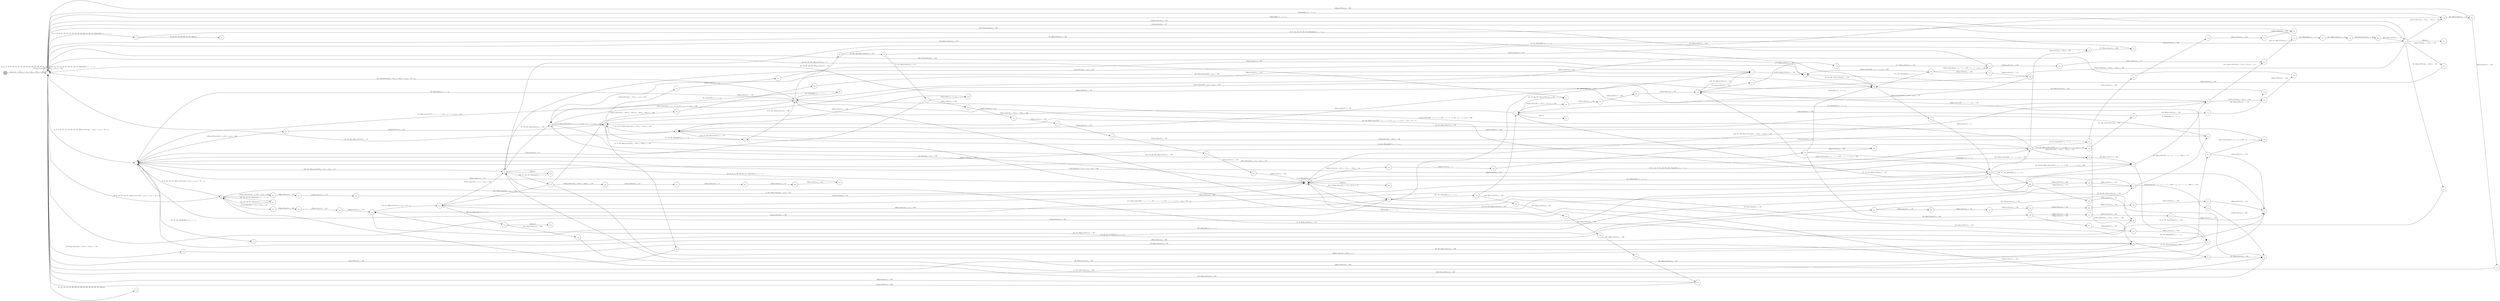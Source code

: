 digraph EFSM{
  graph [rankdir="LR", fontname="Latin Modern Math"];
  node [color="black", fillcolor="white", shape="circle", style="filled", fontname="Latin Modern Math"];
  edge [fontname="Latin Modern Math"];

  s0[fillcolor="gray", label=<s<sub>0</sub>>];
  s1[label=<s<sub>1</sub>>];
  s2[label=<s<sub>2</sub>>];
  s3[label=<s<sub>3</sub>>];
  s4[label=<s<sub>4</sub>>];
  s5[label=<s<sub>5</sub>>];
  s6[label=<s<sub>6</sub>>];
  s7[label=<s<sub>7</sub>>];
  s8[label=<s<sub>8</sub>>];
  s9[label=<s<sub>9</sub>>];
  s11[label=<s<sub>11</sub>>];
  s12[label=<s<sub>12</sub>>];
  s14[label=<s<sub>14</sub>>];
  s15[label=<s<sub>15</sub>>];
  s16[label=<s<sub>16</sub>>];
  s17[label=<s<sub>17</sub>>];
  s18[label=<s<sub>18</sub>>];
  s19[label=<s<sub>19</sub>>];
  s26[label=<s<sub>26</sub>>];
  s27[label=<s<sub>27</sub>>];
  s28[label=<s<sub>28</sub>>];
  s29[label=<s<sub>29</sub>>];
  s32[label=<s<sub>32</sub>>];
  s39[label=<s<sub>39</sub>>];
  s40[label=<s<sub>40</sub>>];
  s42[label=<s<sub>42</sub>>];
  s45[label=<s<sub>45</sub>>];
  s46[label=<s<sub>46</sub>>];
  s47[label=<s<sub>47</sub>>];
  s48[label=<s<sub>48</sub>>];
  s49[label=<s<sub>49</sub>>];
  s51[label=<s<sub>51</sub>>];
  s53[label=<s<sub>53</sub>>];
  s56[label=<s<sub>56</sub>>];
  s60[label=<s<sub>60</sub>>];
  s61[label=<s<sub>61</sub>>];
  s64[label=<s<sub>64</sub>>];
  s66[label=<s<sub>66</sub>>];
  s69[label=<s<sub>69</sub>>];
  s70[label=<s<sub>70</sub>>];
  s71[label=<s<sub>71</sub>>];
  s73[label=<s<sub>73</sub>>];
  s74[label=<s<sub>74</sub>>];
  s75[label=<s<sub>75</sub>>];
  s95[label=<s<sub>95</sub>>];
  s114[label=<s<sub>114</sub>>];
  s115[label=<s<sub>115</sub>>];
  s116[label=<s<sub>116</sub>>];
  s117[label=<s<sub>117</sub>>];
  s118[label=<s<sub>118</sub>>];
  s119[label=<s<sub>119</sub>>];
  s120[label=<s<sub>120</sub>>];
  s133[label=<s<sub>133</sub>>];
  s141[label=<s<sub>141</sub>>];
  s142[label=<s<sub>142</sub>>];
  s146[label=<s<sub>146</sub>>];
  s147[label=<s<sub>147</sub>>];
  s148[label=<s<sub>148</sub>>];
  s149[label=<s<sub>149</sub>>];
  s151[label=<s<sub>151</sub>>];
  s160[label=<s<sub>160</sub>>];
  s162[label=<s<sub>162</sub>>];
  s163[label=<s<sub>163</sub>>];
  s165[label=<s<sub>165</sub>>];
  s168[label=<s<sub>168</sub>>];
  s169[label=<s<sub>169</sub>>];
  s170[label=<s<sub>170</sub>>];
  s173[label=<s<sub>173</sub>>];
  s184[label=<s<sub>184</sub>>];
  s188[label=<s<sub>188</sub>>];
  s189[label=<s<sub>189</sub>>];
  s190[label=<s<sub>190</sub>>];
  s191[label=<s<sub>191</sub>>];
  s199[label=<s<sub>199</sub>>];
  s204[label=<s<sub>204</sub>>];
  s205[label=<s<sub>205</sub>>];
  s231[label=<s<sub>231</sub>>];
  s232[label=<s<sub>232</sub>>];
  s235[label=<s<sub>235</sub>>];
  s245[label=<s<sub>245</sub>>];
  s246[label=<s<sub>246</sub>>];
  s251[label=<s<sub>251</sub>>];
  s254[label=<s<sub>254</sub>>];
  s255[label=<s<sub>255</sub>>];
  s256[label=<s<sub>256</sub>>];
  s272[label=<s<sub>272</sub>>];
  s275[label=<s<sub>275</sub>>];
  s277[label=<s<sub>277</sub>>];
  s278[label=<s<sub>278</sub>>];
  s279[label=<s<sub>279</sub>>];
  s281[label=<s<sub>281</sub>>];
  s282[label=<s<sub>282</sub>>];
  s283[label=<s<sub>283</sub>>];
  s284[label=<s<sub>284</sub>>];
  s285[label=<s<sub>285</sub>>];
  s286[label=<s<sub>286</sub>>];
  s287[label=<s<sub>287</sub>>];
  s302[label=<s<sub>302</sub>>];
  s303[label=<s<sub>303</sub>>];
  s304[label=<s<sub>304</sub>>];
  s305[label=<s<sub>305</sub>>];
  s306[label=<s<sub>306</sub>>];
  s307[label=<s<sub>307</sub>>];
  s326[label=<s<sub>326</sub>>];
  s327[label=<s<sub>327</sub>>];
  s361[label=<s<sub>361</sub>>];
  s380[label=<s<sub>380</sub>>];
  s399[label=<s<sub>399</sub>>];
  s402[label=<s<sub>402</sub>>];
  s417[label=<s<sub>417</sub>>];
  s418[label=<s<sub>418</sub>>];
  s419[label=<s<sub>419</sub>>];
  s422[label=<s<sub>422</sub>>];
  s429[label=<s<sub>429</sub>>];
  s435[label=<s<sub>435</sub>>];
  s446[label=<s<sub>446</sub>>];
  s467[label=<s<sub>467</sub>>];
  s474[label=<s<sub>474</sub>>];
  s475[label=<s<sub>475</sub>>];
  s479[label=<s<sub>479</sub>>];
  s480[label=<s<sub>480</sub>>];
  s497[label=<s<sub>497</sub>>];
  s498[label=<s<sub>498</sub>>];
  s510[label=<s<sub>510</sub>>];
  s511[label=<s<sub>511</sub>>];
  s512[label=<s<sub>512</sub>>];
  s513[label=<s<sub>513</sub>>];
  s514[label=<s<sub>514</sub>>];
  s515[label=<s<sub>515</sub>>];
  s519[label=<s<sub>519</sub>>];
  s520[label=<s<sub>520</sub>>];
  s521[label=<s<sub>521</sub>>];
  s522[label=<s<sub>522</sub>>];
  s530[label=<s<sub>530</sub>>];
  s531[label=<s<sub>531</sub>>];
  s532[label=<s<sub>532</sub>>];
  s533[label=<s<sub>533</sub>>];
  s534[label=<s<sub>534</sub>>];

  s0->s1[label=<<i> [1]start:2/o<sub>1</sub> := 200, o<sub>2</sub> := 3, o<sub>3</sub> := 0&#91;r<sub>3</sub> := 150, r<sub>2</sub> := 250&#93;</i>>];
  s4->s5[label=<<i> [5]moveEast:0&#91;r<sub>3</sub> &gt; 2&#93;/o<sub>1</sub> := 200</i>>];
  s9->s2[label=<<i> [10, 128]moveEast:0&#91;!(151 &gt; r<sub>2</sub> + -1 &times; r<sub>3</sub>&or;151 &gt; r<sub>2</sub> + -1 &times; r<sub>3</sub>)&#93;/o<sub>1</sub> := 250</i>>];
  s2->s11[label=<<i> [11]moveEast:0&#91;r<sub>3</sub> &gt; 2, r<sub>3</sub> &gt; 2, r<sub>3</sub> &gt; 2&#93;/o<sub>1</sub> := 300</i>>];
  s16->s17[label=<<i> [17]moveWest:0&#91;r<sub>3</sub> &gt; 2&#93;/o<sub>1</sub> := 350</i>>];
  s19->s5[label=<<i> [20, 187]moveWest:0&#91;402 &gt; r<sub>2</sub>&#93;/o<sub>1</sub> := 200</i>>];
  s5->s6[label=<<i> [6, 21, 88]moveWest:0&#91;!(151 &gt; r<sub>2</sub> + -1 &times; r<sub>3</sub>&or;151 &gt; r<sub>2</sub> + -1 &times; r<sub>3</sub>)&#93;/o<sub>1</sub> := 150</i>>];
  s1->s26[label=<<i> [26, 267]moveEast:0&#91;!(r<sub>3</sub> &gt; 134&or;r<sub>3</sub> &gt; 134)&#93;/o<sub>1</sub> := 100</i>>];
  s26->s27[label=<<i> [27, 268]moveEast:0/o<sub>1</sub> := 150</i>>];
  s39->s40[label=<<i> [40, 85]moveEast:0/o<sub>1</sub> := 100</i>>];
  s16->s42[label=<<i> [42]moveWest:0&#91;!(r<sub>3</sub> &gt; 2&or;r<sub>3</sub> &gt; 2)&#93;/o<sub>1</sub> := 100</i>>];
  s42->s8[label=<<i> [43, 202, 295]shieldHit:1/o<sub>1</sub> := -1 + i<sub>0</sub></i>>];
  s8->s6[label=<<i> [44, 176, 203, 296]alienHit:1/o<sub>1</sub> := 1 + i<sub>0</sub></i>>];
  s47->s48[label=<<i> [48, 108]moveEast:0/o<sub>1</sub> := 300</i>>];
  s11->s51[label=<<i> [51, 230]alienHit:1/o<sub>1</sub> := 1 + i<sub>0</sub></i>>];
  s51->s28[label=<<i> [52, 384]alienHit:1/o<sub>1</sub> := 1 + i<sub>0</sub></i>>];
  s28->s53[label=<<i> [53]win:0</i>>];
  s15->s56[label=<<i> [56, 243]moveWest:0&#91;r<sub>3</sub> &gt; 134&#93;/o<sub>1</sub> := 150</i>>];
  s56->s4[label=<<i> [57, 244]moveWest:0/o<sub>1</sub> := 100</i>>];
  s4->s4[label=<<i> [58, 325]shieldHit:1/o<sub>1</sub> := -1 + i<sub>0</sub></i>>];
  s42->s60[label=<<i> [60]moveEast:0&#91;r<sub>3</sub> &gt; 134&#93;/o<sub>1</sub> := 150</i>>];
  s60->s61[label=<<i> [61, 368]moveEast:0/o<sub>1</sub> := 200</i>>];
  s61->s1[label=<<i> [62, 369]moveEast:0/o<sub>1</sub> := 250</i>>];
  s1->s9[label=<<i> [65, 124]moveEast:0&#91;r<sub>3</sub> &gt; 134, r<sub>3</sub> &gt; 134&#93;/o<sub>1</sub> := r<sub>2</sub>&#91;r<sub>2</sub> := 50 + r<sub>2</sub>&#93;</i>>];
  s9->s66[label=<<i> [66, 311]shieldHit:1/o<sub>1</sub> := -1 + i<sub>0</sub></i>>];
  s66->s5[label=<<i> [67, 312]alienHit:1/o<sub>1</sub> := 1 + i<sub>0</sub></i>>];
  s5->s9[label=<<i> [68]moveWest:0&#91;151 &gt; r<sub>2</sub> + -1 &times; r<sub>3</sub>, 151 &gt; r<sub>2</sub> + -1 &times; r<sub>3</sub>&#93;/o<sub>1</sub> := 200</i>>];
  s71->s2[label=<<i> [72]moveWest:0/o<sub>1</sub> := 0</i>>];
  s74->s75[label=<<i> [75, 103]moveEast:0&#91;2 &times; r<sub>3</sub> + r<sub>3</sub> &times; -1 + r<sub>3</sub> &gt; 400&#93;/o<sub>1</sub> := 50</i>>];
  s45->s1[label=<<i> [78]moveWest:0/o<sub>1</sub> := 100</i>>];
  s4->s39[label=<<i> [39, 84, 452]moveEast:0&#91;!(r<sub>3</sub> &gt; 2&or;r<sub>3</sub> &gt; 2)&#93;/o<sub>1</sub> := 50</i>>];
  s40->s16[label=<<i> [41, 86, 404]moveEast:0/o<sub>1</sub> := 150</i>>];
  s9->s2[label=<<i> [92, 234]alienHit:1/o<sub>1</sub> := 1 + i<sub>0</sub></i>>];
  s42->s95[label=<<i> [95]moveEast:0&#91;!(r<sub>3</sub> &gt; 134&or;r<sub>3</sub> &gt; 134)&#93;/o<sub>1</sub> := 250</i>>];
  s95->s11[label=<<i> [96, 408]moveEast:0/o<sub>1</sub> := 300</i>>];
  s11->s12[label=<<i> [12, 97, 409, 441]moveEast:0/o<sub>1</sub> := 350</i>>];
  s12->s1[label=<<i> [98, 500]moveWest:0/o<sub>1</sub> := 300</i>>];
  s75->s6[label=<<i> [76, 104, 248]moveEast:0/o<sub>1</sub> := 100</i>>];
  s6->s45[label=<<i> [45, 77, 105, 249]moveEast:0&#91;!(r<sub>2</sub> &gt; 326&or;r<sub>2</sub> &gt; 326)&#93;/o<sub>1</sub> := 150</i>>];
  s45->s46[label=<<i> [46, 106, 250]moveEast:0/o<sub>1</sub> := 200</i>>];
  s46->s47[label=<<i> [47, 107, 215]moveEast:0/o<sub>1</sub> := 250</i>>];
  s48->s49[label=<<i> [49, 109, 228, 427]moveEast:0/o<sub>1</sub> := 350</i>>];
  s49->s11[label=<<i> [50, 110, 229, 440]moveEast:0&#91;!(201 &gt; r<sub>2</sub> + -1 &times; r<sub>3</sub>&or;201 &gt; r<sub>2</sub> + -1 &times; r<sub>3</sub>)&#93;/o<sub>1</sub> := 400</i>>];
  s11->s1[label=<<i> [111]moveWest:0/o<sub>1</sub> := 350</i>>];
  s15->s114[label=<<i> [114]moveWest:0&#91;!(r<sub>3</sub> &gt; 134&or;r<sub>3</sub> &gt; 134)&#93;/o<sub>1</sub> := 300</i>>];
  s114->s115[label=<<i> [115, 348]moveWest:0/o<sub>1</sub> := 250</i>>];
  s115->s116[label=<<i> [116, 349]moveWest:0/o<sub>1</sub> := 200</i>>];
  s116->s117[label=<<i> [117, 350]moveWest:0/o<sub>1</sub> := 150</i>>];
  s117->s118[label=<<i> [118]moveWest:0/o<sub>1</sub> := 100</i>>];
  s118->s119[label=<<i> [119]moveWest:0/o<sub>1</sub> := 50</i>>];
  s119->s120[label=<<i> [120, 416, 488]moveWest:0/o<sub>1</sub> := 0</i>>];
  s120->s1[label=<<i> [121]moveEast:0/o<sub>1</sub> := 50</i>>];
  s49->s42[label=<<i> [126, 294]moveWest:0&#91;201 &gt; r<sub>2</sub> + -1 &times; r<sub>3</sub>&#93;/o<sub>1</sub> := 250</i>>];
  s42->s9[label=<<i> [127]moveWest:0&#91;201 &gt; r<sub>2</sub> + -1 &times; r<sub>3</sub>, 201 &gt; r<sub>2</sub> + -1 &times; r<sub>3</sub>, 201 &gt; r<sub>2</sub> + -1 &times; r<sub>3</sub>&#93;/o<sub>1</sub> := 200</i>>];
  s2->s73[label=<<i> [73, 101, 129, 270]shieldHit:1/o<sub>1</sub> := -1 + i<sub>0</sub></i>>];
  s73->s74[label=<<i> [74, 102, 130, 271]alienHit:1/o<sub>1</sub> := 1 + i<sub>0</sub></i>>];
  s69->s133[label=<<i> [133, 465]moveEast:0/o<sub>1</sub> := 200</i>>];
  s133->s1[label=<<i> [134]shieldHit:1/o<sub>1</sub> := -1 + i<sub>0</sub></i>>];
  s2->s3[label=<<i> [3, 35, 137, 156, 354, 448]moveWest:0&#91;102 &gt; r<sub>3</sub>&#93;/o<sub>1</sub> := r<sub>3</sub>&#91;r<sub>3</sub> := -50 + r<sub>3</sub>&#93;</i>>];
  s49->s141[label=<<i> [141, 223]moveEast:0&#91;201 &gt; r<sub>2</sub> + -1 &times; r<sub>3</sub>, 201 &gt; r<sub>2</sub> + -1 &times; r<sub>3</sub>, 201 &gt; r<sub>2</sub> + -1 &times; r<sub>3</sub>&#93;/o<sub>1</sub> := r<sub>2</sub>&#91;r<sub>2</sub> := 50 + r<sub>2</sub>&#93;</i>>];
  s142->s49[label=<<i> [143]moveWest:0/o<sub>1</sub> := 350</i>>];
  s49->s4[label=<<i> [144, 200]shieldHit:1/o<sub>1</sub> := -1 + i<sub>0</sub></i>>];
  s147->s148[label=<<i> [148, 396]moveWest:0/o<sub>1</sub> := 200</i>>];
  s148->s149[label=<<i> [149, 397]moveWest:0/o<sub>1</sub> := 150</i>>];
  s149->s19[label=<<i> [150, 398]moveWest:0/o<sub>1</sub> := 100</i>>];
  s151->s117[label=<<i> [152]moveEast:0&#91;!(201 &gt; r<sub>2</sub> + -1 &times; r<sub>3</sub>&or;201 &gt; r<sub>2</sub> + -1 &times; r<sub>3</sub>)&#93;/o<sub>1</sub> := 150</i>>];
  s117->s1[label=<<i> [153, 351]moveEast:0/o<sub>1</sub> := 200</i>>];
  s3->s1[label=<<i> [36, 81, 138, 157, 344, 355, 449]moveWest:0&#91;102 &gt; r<sub>3</sub>&#93;/o<sub>1</sub> := r<sub>3</sub>&#91;r<sub>3</sub> := -50 + r<sub>3</sub>&#93;</i>>];
  s160->s142[label=<<i> [161, 376]moveEast:0&#91;0 &gt; r<sub>3</sub>&#93;/o<sub>1</sub> := 100</i>>];
  s142->s162[label=<<i> [162, 164, 225]alienHit:1/o<sub>1</sub> := 1 + i<sub>0</sub></i>>];
  s162->s163[label=<<i> [163]win:0</i>>];
  s162->s165[label=<<i> [165, 226]moveWest:0/o<sub>1</sub> := 350</i>>];
  s165->s48[label=<<i> [166, 227]moveWest:0/o<sub>1</sub> := 300</i>>];
  s3->s168[label=<<i> [168]moveWest:0&#91;!(102 &gt; r<sub>3</sub>&or;102 &gt; r<sub>3</sub>)&#93;/o<sub>1</sub> := 200</i>>];
  s168->s169[label=<<i> [169]moveWest:0/o<sub>1</sub> := 150</i>>];
  s169->s170[label=<<i> [170]moveWest:0/o<sub>1</sub> := 100</i>>];
  s170->s4[label=<<i> [171]moveWest:0/o<sub>1</sub> := 50</i>>];
  s173->s7[label=<<i> [174]moveEast:0&#91;r<sub>2</sub> &gt; 271&#93;/o<sub>1</sub> := 100</i>>];
  s6->s7[label=<<i> [7, 22, 89, 177, 237]moveWest:0&#91;!(r<sub>3</sub> &gt; 151&or;r<sub>3</sub> &gt; 151)&#93;/o<sub>1</sub> := 100</i>>];
  s15->s184[label=<<i> [184]moveEast:0&#91;r<sub>3</sub> &gt; 134&#93;/o<sub>1</sub> := 250</i>>];
  s184->s18[label=<<i> [185]moveEast:0/o<sub>1</sub> := 300</i>>];
  s18->s19[label=<<i> [19, 186, 260, 477]moveWest:0/o<sub>1</sub> := 250</i>>];
  s188->s189[label=<<i> [189, 496]moveEast:0/o<sub>1</sub> := 300</i>>];
  s189->s190[label=<<i> [190]moveWest:0/o<sub>1</sub> := 250</i>>];
  s190->s191[label=<<i> [191]moveWest:0/o<sub>1</sub> := 200</i>>];
  s191->s27[label=<<i> [192]moveWest:0/o<sub>1</sub> := 150</i>>];
  s16->s199[label=<<i> [199]win:0</i>>];
  s6->s204[label=<<i> [204]moveEast:0&#91;!(!(r<sub>2</sub> &gt; 326&or;r<sub>2</sub> &gt; 326)&or;!(r<sub>2</sub> &gt; 326&or;r<sub>2</sub> &gt; 326))&#93;/o<sub>1</sub> := 350</i>>];
  s204->s205[label=<<i> [205]moveEast:0/o<sub>1</sub> := 400</i>>];
  s205->s17[label=<<i> [206]moveWest:0/o<sub>1</sub> := 350</i>>];
  s17->s18[label=<<i> [18, 207, 259]moveWest:0/o<sub>1</sub> := 300</i>>];
  s18->s1[label=<<i> [208, 317]moveEast:0/o<sub>1</sub> := 350</i>>];
  s42->s173[label=<<i> [173, 213, 518]alienHit:1/o<sub>1</sub> := 1 + i<sub>0</sub></i>>];
  s173->s46[label=<<i> [214]moveEast:0&#91;!(r<sub>2</sub> &gt; 271&or;r<sub>2</sub> &gt; 271)&#93;/o<sub>1</sub> := 200</i>>];
  s47->s16[label=<<i> [216]moveWest:0/o<sub>1</sub> := 200</i>>];
  s160->s19[label=<<i> [218]moveEast:0&#91;!(0 &gt; r<sub>3</sub>&or;0 &gt; r<sub>3</sub>)&#93;/o<sub>1</sub> := 250</i>>];
  s19->s1[label=<<i> [219, 261]moveEast:0/o<sub>1</sub> := 300</i>>];
  s9->s49[label=<<i> [125, 222, 439]moveEast:0&#91;151 &gt; r<sub>2</sub> + -1 &times; r<sub>3</sub>, 151 &gt; r<sub>2</sub> + -1 &times; r<sub>3</sub>&#93;/o<sub>1</sub> := r<sub>2</sub>&#91;r<sub>2</sub> := 50 + r<sub>2</sub>&#93;</i>>];
  s141->s142[label=<<i> [142, 224, 329]moveEast:0/o<sub>1</sub> := r<sub>2</sub>&#91;r<sub>2</sub> := 50 + r<sub>2</sub>&#93;</i>>];
  s51->s231[label=<<i> [231]moveWest:0&#91;r<sub>2</sub> &gt; 271&#93;/o<sub>1</sub> := 350</i>>];
  s231->s232[label=<<i> [232]moveWest:0/o<sub>1</sub> := 300</i>>];
  s232->s9[label=<<i> [233]moveWest:0/o<sub>1</sub> := 250</i>>];
  s2->s235[label=<<i> [235]moveWest:0&#91;!(102 &gt; r<sub>3</sub>&or;102 &gt; r<sub>3</sub>)&#93;/o<sub>1</sub> := 200</i>>];
  s235->s6[label=<<i> [236]moveWest:0/o<sub>1</sub> := 150</i>>];
  s7->s1[label=<<i> [23, 178, 238, 482]moveWest:0/o<sub>1</sub> := 50</i>>];
  s4->s245[label=<<i> [245]moveWest:0&#91;r<sub>3</sub> &gt; 134, r<sub>3</sub> &gt; 134, r<sub>3</sub> &gt; 134&#93;/o<sub>1</sub> := 50</i>>];
  s245->s246[label=<<i> [246]moveWest:0/o<sub>1</sub> := 0</i>>];
  s246->s75[label=<<i> [247]moveEast:0/o<sub>1</sub> := 50</i>>];
  s251->s27[label=<<i> [252]moveWest:0/o<sub>1</sub> := 150</i>>];
  s27->s28[label=<<i> [28, 193, 253, 289]moveWest:0/o<sub>1</sub> := 100</i>>];
  s28->s254[label=<<i> [254]moveEast:0&#91;!(r<sub>2</sub> &gt; 271&or;r<sub>2</sub> &gt; 271)&#93;/o<sub>1</sub> := 150</i>>];
  s254->s255[label=<<i> [255]moveEast:0/o<sub>1</sub> := 200</i>>];
  s255->s256[label=<<i> [256]moveEast:0/o<sub>1</sub> := 250</i>>];
  s256->s114[label=<<i> [257]moveEast:0/o<sub>1</sub> := 300</i>>];
  s27->s2[label=<<i> [269]moveEast:0/o<sub>1</sub> := 200</i>>];
  s74->s272[label=<<i> [272]moveEast:0&#91;!(2 &times; r<sub>3</sub> + r<sub>3</sub> &times; -1 + r<sub>3</sub> &gt; 400&or;2 &times; r<sub>3</sub> + r<sub>3</sub> &times; -1 + r<sub>3</sub> &gt; 400)&#93;/o<sub>1</sub> := 250</i>>];
  s272->s48[label=<<i> [273]moveEast:0/o<sub>1</sub> := 300</i>>];
  s48->s3[label=<<i> [167, 274]moveWest:0/o<sub>1</sub> := 250</i>>];
  s3->s277[label=<<i> [277]moveEast:0&#91;!(r<sub>3</sub> &gt; 2&or;r<sub>3</sub> &gt; 2)&#93;/o<sub>1</sub> := 300</i>>];
  s277->s278[label=<<i> [278]moveEast:0/o<sub>1</sub> := 350</i>>];
  s278->s279[label=<<i> [279]moveEast:0/o<sub>1</sub> := 400</i>>];
  s279->s141[label=<<i> [280]moveWest:0/o<sub>1</sub> := 350</i>>];
  s141->s281[label=<<i> [281, 461, 504]moveWest:0/o<sub>1</sub> := 300</i>>];
  s281->s282[label=<<i> [282]moveEast:0/o<sub>1</sub> := 350</i>>];
  s282->s283[label=<<i> [283]moveEast:0/o<sub>1</sub> := 400</i>>];
  s283->s284[label=<<i> [284]moveWest:0/o<sub>1</sub> := 350</i>>];
  s284->s285[label=<<i> [285]moveWest:0/o<sub>1</sub> := 300</i>>];
  s285->s286[label=<<i> [286]moveWest:0/o<sub>1</sub> := 250</i>>];
  s286->s287[label=<<i> [287]moveWest:0/o<sub>1</sub> := 200</i>>];
  s287->s27[label=<<i> [288]moveWest:0/o<sub>1</sub> := 150</i>>];
  s6->s46[label=<<i> [297]shieldHit:1/o<sub>1</sub> := -1 + i<sub>0</sub></i>>];
  s46->s251[label=<<i> [251, 298, 360]alienHit:1/o<sub>1</sub> := 1 + i<sub>0</sub></i>>];
  s251->s114[label=<<i> [299]moveEast:0&#91;201 &gt; r<sub>2</sub> + -1 &times; r<sub>3</sub>&#93;/o<sub>1</sub> := 300</i>>];
  s17->s39[label=<<i> [301, 390]moveEast:0/o<sub>1</sub> := 400</i>>];
  s302->s303[label=<<i> [303, 332]moveWest:0/o<sub>1</sub> := 350</i>>];
  s303->s304[label=<<i> [304, 333]moveWest:0/o<sub>1</sub> := 300</i>>];
  s304->s305[label=<<i> [305, 334]moveWest:0/o<sub>1</sub> := 250</i>>];
  s305->s306[label=<<i> [306, 335]moveWest:0/o<sub>1</sub> := 200</i>>];
  s306->s307[label=<<i> [307, 336]moveWest:0/o<sub>1</sub> := 150</i>>];
  s307->s1[label=<<i> [308]moveEast:0/o<sub>1</sub> := 200</i>>];
  s14->s64[label=<<i> [64, 80, 123, 140, 210, 293, 310, 319, 346]lose:0</i>>];
  s188->s19[label=<<i> [314]shieldHit:1/o<sub>1</sub> := -1 + i<sub>0</sub></i>>];
  s151->s18[label=<<i> [316]moveEast:0&#91;201 &gt; r<sub>2</sub> + -1 &times; r<sub>3</sub>&#93;/o<sub>1</sub> := 300</i>>];
  s4->s326[label=<<i> [326]lose:0</i>>];
  s327->s141[label=<<i> [328, 460]alienHit:1/o<sub>1</sub> := 1 + i<sub>0</sub></i>>];
  s142->s39[label=<<i> [330]moveEast:0&#91;r<sub>3</sub> &gt; 1&#93;/o<sub>1</sub> := 400</i>>];
  s307->s1[label=<<i> [337]moveWest:0/o<sub>1</sub> := 100</i>>];
  s3->s275[label=<<i> [275, 320, 322, 340, 342]shieldHit:1/o<sub>1</sub> := -1 + i<sub>0</sub></i>>];
  s275->s3[label=<<i> [276, 321, 323, 341, 343]alienHit:1/o<sub>1</sub> := 1 + i<sub>0</sub></i>>];
  s49->s114[label=<<i> [347]moveWest:0&#91;!(201 &gt; r<sub>2</sub> + -1 &times; r<sub>3</sub>&or;201 &gt; r<sub>2</sub> + -1 &times; r<sub>3</sub>)&#93;/o<sub>1</sub> := 300</i>>];
  s1->s2[label=<<i> [2, 34, 37, 82, 136, 155, 158, 353, 356, 447, 450]moveWest:0&#91;r<sub>3</sub> &gt; -48&#93;/o<sub>1</sub> := r<sub>3</sub>&#91;r<sub>3</sub> := -50 + r<sub>3</sub>&#93;</i>>];
  s160->s46[label=<<i> [359]moveWest:0&#91;r<sub>2</sub> &gt; 250&#93;/o<sub>1</sub> := 0</i>>];
  s251->s361[label=<<i> [361]moveEast:0&#91;!(201 &gt; r<sub>2</sub> + -1 &times; r<sub>3</sub>&or;201 &gt; r<sub>2</sub> + -1 &times; r<sub>3</sub>)&#93;/o<sub>1</sub> := 50</i>>];
  s361->s7[label=<<i> [362]moveEast:0/o<sub>1</sub> := 100</i>>];
  s7->s8[label=<<i> [8, 90, 175, 363, 437]moveEast:0/o<sub>1</sub> := 150</i>>];
  s8->s9[label=<<i> [9, 91, 364, 438]moveEast:0/o<sub>1</sub> := 200</i>>];
  s70->s60[label=<<i> [367]moveEast:0/o<sub>1</sub> := 150</i>>];
  s1->s1[label=<<i> [371]moveWest:0&#91;!(r<sub>3</sub> &gt; -48&or;r<sub>3</sub> &gt; -48)&#93;/o<sub>1</sub> := 200</i>>];
  s2->s16[label=<<i> [159, 357, 374]moveEast:0&#91;!(r<sub>3</sub> &gt; 2&or;r<sub>3</sub> &gt; 2)&#93;/o<sub>1</sub> := 50</i>>];
  s142->s16[label=<<i> [377]moveEast:0&#91;!(r<sub>3</sub> &gt; 1&or;r<sub>3</sub> &gt; 1)&#93;/o<sub>1</sub> := 150</i>>];
  s5->s188[label=<<i> [188, 313, 379, 406, 495]moveEast:0/o<sub>1</sub> := 250</i>>];
  s188->s380[label=<<i> [380]moveWest:0/o<sub>1</sub> := 200</i>>];
  s380->s2[label=<<i> [381]moveWest:0/o<sub>1</sub> := 150</i>>];
  s28->s29[label=<<i> [29, 194, 290, 385, 455]moveWest:0/o<sub>1</sub> := 50</i>>];
  s29->s1[label=<<i> [30, 195, 291, 386, 456]moveWest:0/o<sub>1</sub> := 0</i>>];
  s114->s17[label=<<i> [258, 300, 389]moveEast:0/o<sub>1</sub> := 350</i>>];
  s39->s2[label=<<i> [391]moveWest:0/o<sub>1</sub> := 350</i>>];
  s2->s4[label=<<i> [38, 83, 93, 211, 382, 392, 413, 451, 536]alienHit:1/o<sub>1</sub> := 1 + i<sub>0</sub></i>>];
  s42->s146[label=<<i> [146, 394, 470]moveWest:0&#91;!(201 &gt; r<sub>2</sub> + -1 &times; r<sub>3</sub>&or;201 &gt; r<sub>2</sub> + -1 &times; r<sub>3</sub>)&#93;/o<sub>1</sub> := 300</i>>];
  s146->s147[label=<<i> [147, 395, 471]moveWest:0/o<sub>1</sub> := 250</i>>];
  s19->s399[label=<<i> [399]moveWest:0&#91;!(402 &gt; r<sub>2</sub>&or;402 &gt; r<sub>2</sub>)&#93;/o<sub>1</sub> := 50</i>>];
  s399->s49[label=<<i> [400]moveWest:0/o<sub>1</sub> := 0</i>>];
  s327->s402[label=<<i> [402]moveEast:0/o<sub>1</sub> := 50</i>>];
  s402->s40[label=<<i> [403]moveEast:0/o<sub>1</sub> := 100</i>>];
  s16->s5[label=<<i> [87, 378, 405, 494]moveEast:0/o<sub>1</sub> := 200</i>>];
  s188->s95[label=<<i> [407]alienHit:1/o<sub>1</sub> := 1 + i<sub>0</sub></i>>];
  s51->s119[label=<<i> [415, 487]moveWest:0&#91;!(r<sub>2</sub> &gt; 271&or;r<sub>2</sub> &gt; 271)&#93;/o<sub>1</sub> := 50</i>>];
  s120->s417[label=<<i> [417, 489]alienHit:1/o<sub>1</sub> := 1 + i<sub>0</sub></i>>];
  s417->s418[label=<<i> [418, 490]moveEast:0/o<sub>1</sub> := 50</i>>];
  s418->s419[label=<<i> [419, 491]moveEast:0/o<sub>1</sub> := 100</i>>];
  s419->s15[label=<<i> [420, 492]moveEast:0/o<sub>1</sub> := 150</i>>];
  s15->s133[label=<<i> [421]moveEast:0&#91;!(r<sub>3</sub> &gt; 134&or;r<sub>3</sub> &gt; 134)&#93;/o<sub>1</sub> := 200</i>>];
  s133->s422[label=<<i> [422, 466]moveEast:0/o<sub>1</sub> := 250</i>>];
  s422->s1[label=<<i> [423]moveWest:0/o<sub>1</sub> := 200</i>>];
  s49->s327[label=<<i> [327, 401, 428, 459]alienHit:1/o<sub>1</sub> := 1 + i<sub>0</sub></i>>];
  s327->s429[label=<<i> [429]moveWest:0/o<sub>1</sub> := 300</i>>];
  s429->s74[label=<<i> [430]moveWest:0/o<sub>1</sub> := 250</i>>];
  s74->s9[label=<<i> [131, 431, 463, 506]moveWest:0/o<sub>1</sub> := 200</i>>];
  s9->s69[label=<<i> [69, 132, 365, 432, 464, 507]moveWest:0/o<sub>1</sub> := 150</i>>];
  s69->s70[label=<<i> [70, 366, 433, 508]moveWest:0/o<sub>1</sub> := 100</i>>];
  s70->s71[label=<<i> [71, 434, 509]moveWest:0/o<sub>1</sub> := 50</i>>];
  s71->s435[label=<<i> [435]alienHit:1/o<sub>1</sub> := 1 + i<sub>0</sub></i>>];
  s435->s7[label=<<i> [436]moveEast:0/o<sub>1</sub> := 100</i>>];
  s12->s1[label=<<i> [13, 410, 442]moveEast:0/o<sub>1</sub> := 400</i>>];
  s1->s14[label=<<i> [14, 54, 63, 79, 112, 122, 139, 182, 196, 209, 241, 292, 309, 318, 345, 444, 524]shieldHit:1/o<sub>1</sub> := -1 + i<sub>0</sub></i>>];
  s14->s15[label=<<i> [15, 55, 113, 183, 197, 242, 445, 525]alienHit:1/o<sub>1</sub> := 1 + i<sub>0</sub></i>>];
  s15->s446[label=<<i> [446]win:0</i>>];
  s39->s302[label=<<i> [302, 331, 453]alienHit:1/o<sub>1</sub> := 1 + i<sub>0</sub></i>>];
  s302->s28[label=<<i> [454]moveEast:0/o<sub>1</sub> := 100</i>>];
  s281->s74[label=<<i> [462, 505]moveWest:0/o<sub>1</sub> := 250</i>>];
  s422->s467[label=<<i> [467]moveEast:0/o<sub>1</sub> := 300</i>>];
  s467->s4[label=<<i> [468]moveEast:0/o<sub>1</sub> := 350</i>>];
  s4->s42[label=<<i> [59, 94, 145, 172, 201, 212, 393, 469, 517]alienHit:1/o<sub>1</sub> := 1 + i<sub>0</sub></i>>];
  s147->s28[label=<<i> [472]moveEast:0/o<sub>1</sub> := 300</i>>];
  s28->s6[label=<<i> [473]moveEast:0&#91;r<sub>2</sub> &gt; 271&#93;/o<sub>1</sub> := 350&#91;r<sub>3</sub> := 300&#93;</i>>];
  s6->s474[label=<<i> [474]moveWest:0&#91;r<sub>3</sub> &gt; 151&#93;/o<sub>1</sub> := r<sub>3</sub>&#91;r<sub>3</sub> := 250&#93;</i>>];
  s474->s475[label=<<i> [475]moveWest:0/o<sub>1</sub> := r<sub>3</sub></i>>];
  s475->s18[label=<<i> [476]moveEast:0/o<sub>1</sub> := 300</i>>];
  s19->s151[label=<<i> [151, 315, 478]alienHit:1/o<sub>1</sub> := 1 + i<sub>0</sub></i>>];
  s151->s479[label=<<i> [479]moveWest:0/o<sub>1</sub> := 200</i>>];
  s479->s480[label=<<i> [480]moveWest:0/o<sub>1</sub> := 150</i>>];
  s480->s7[label=<<i> [481]moveWest:0/o<sub>1</sub> := 100</i>>];
  s3->s4[label=<<i> [4, 324, 485]moveEast:0&#91;r<sub>3</sub> &gt; 2&#93;/o<sub>1</sub> := 150</i>>];
  s4->s51[label=<<i> [383, 414, 486, 537]moveWest:0&#91;!(r<sub>3</sub> &gt; 134&or;r<sub>3</sub> &gt; 134)&#93;/o<sub>1</sub> := 100</i>>];
  s15->s16[label=<<i> [16, 198, 493]alienHit:1/o<sub>1</sub> := 1 + i<sub>0</sub></i>>];
  s189->s497[label=<<i> [497]moveEast:0/o<sub>1</sub> := 350</i>>];
  s497->s498[label=<<i> [498]moveEast:0/o<sub>1</sub> := 400</i>>];
  s498->s12[label=<<i> [499]moveWest:0/o<sub>1</sub> := 350</i>>];
  s71->s510[label=<<i> [510]moveEast:0/o<sub>1</sub> := 100</i>>];
  s510->s511[label=<<i> [511]moveEast:0/o<sub>1</sub> := 150</i>>];
  s511->s512[label=<<i> [512]moveEast:0/o<sub>1</sub> := 200</i>>];
  s512->s513[label=<<i> [513]moveEast:0/o<sub>1</sub> := 250</i>>];
  s513->s514[label=<<i> [514]moveEast:0/o<sub>1</sub> := 300</i>>];
  s514->s515[label=<<i> [515]moveEast:0/o<sub>1</sub> := 350</i>>];
  s515->s4[label=<<i> [516]moveEast:0/o<sub>1</sub> := 400</i>>];
  s173->s519[label=<<i> [519]moveWest:0/o<sub>1</sub> := 350</i>>];
  s519->s520[label=<<i> [520]moveWest:0/o<sub>1</sub> := 300</i>>];
  s520->s521[label=<<i> [521]moveWest:0/o<sub>1</sub> := 250</i>>];
  s521->s522[label=<<i> [522]moveWest:0/o<sub>1</sub> := 200</i>>];
  s522->s1[label=<<i> [523]moveWest:0/o<sub>1</sub> := 150</i>>];
  s15->s1[label=<<i> [526]shieldHit:1/o<sub>1</sub> := -1 + i<sub>0</sub></i>>];
  s1->s1[label=<<i> [24, 25, 31, 33, 99, 135, 154, 179, 181, 220, 239, 262, 263, 264, 266, 338, 352, 370, 372, 387, 411, 424, 425, 443, 457, 483, 501, 502, 527, 539]alienHit:1/o<sub>1</sub> := 1 + i<sub>0</sub></i>>];
  s1->s32[label=<<i> [32, 100, 180, 221, 240, 265, 339, 373, 388, 412, 426, 458, 484, 503, 528, 540]win:0</i>>];
  s16->s160[label=<<i> [160, 217, 358, 375, 529]alienHit:1/o<sub>1</sub> := 1 + i<sub>0</sub></i>>];
  s160->s530[label=<<i> [530]moveWest:0&#91;!(r<sub>2</sub> &gt; 250&or;r<sub>2</sub> &gt; 250)&#93;/o<sub>1</sub> := 100</i>>];
  s530->s531[label=<<i> [531]moveWest:0/o<sub>1</sub> := 50</i>>];
  s531->s532[label=<<i> [532]moveWest:0/o<sub>1</sub> := 0</i>>];
  s532->s533[label=<<i> [533]moveEast:0/o<sub>1</sub> := 50</i>>];
  s533->s534[label=<<i> [534]moveEast:0/o<sub>1</sub> := 100</i>>];
  s534->s2[label=<<i> [535]moveEast:0/o<sub>1</sub> := 150</i>>];
  s51->s1[label=<<i> [538]moveEast:0/o<sub>1</sub> := 150</i>>];
}
